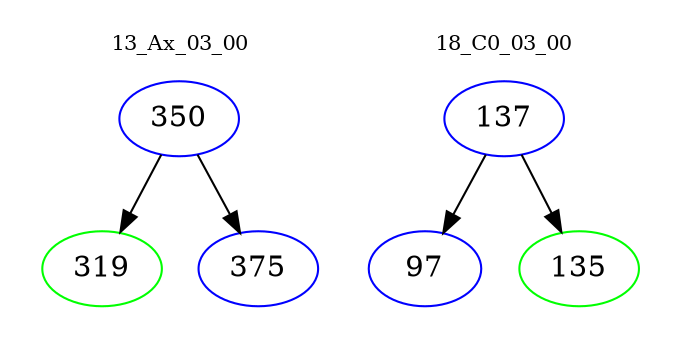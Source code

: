 digraph{
subgraph cluster_0 {
color = white
label = "13_Ax_03_00";
fontsize=10;
T0_350 [label="350", color="blue"]
T0_350 -> T0_319 [color="black"]
T0_319 [label="319", color="green"]
T0_350 -> T0_375 [color="black"]
T0_375 [label="375", color="blue"]
}
subgraph cluster_1 {
color = white
label = "18_C0_03_00";
fontsize=10;
T1_137 [label="137", color="blue"]
T1_137 -> T1_97 [color="black"]
T1_97 [label="97", color="blue"]
T1_137 -> T1_135 [color="black"]
T1_135 [label="135", color="green"]
}
}
